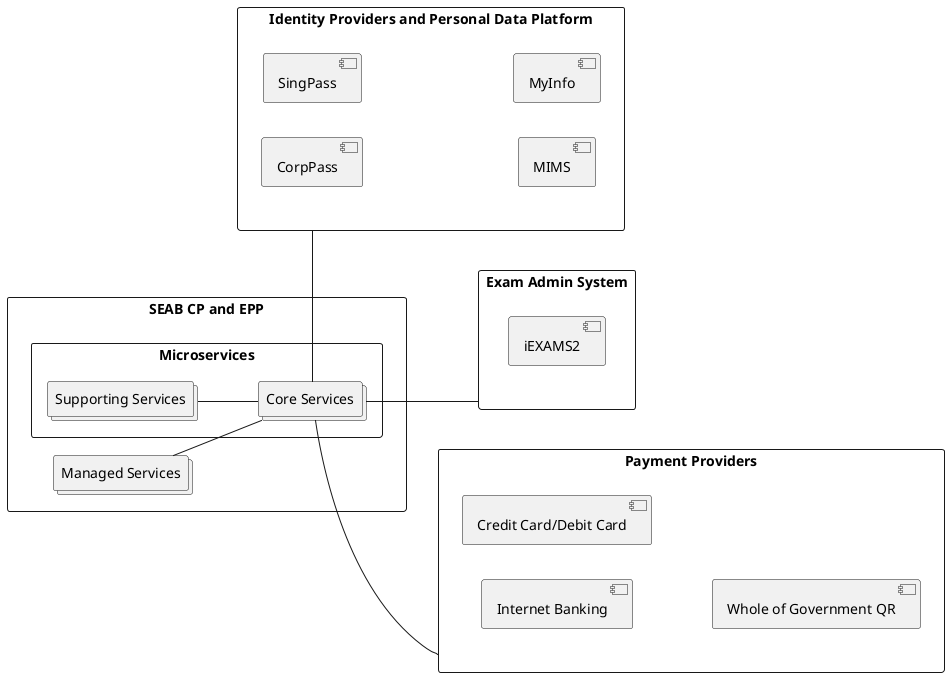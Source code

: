 @startuml
left to right direction
rectangle "Identity Providers and Personal Data Platform" as Identity {
  [CorpPass]
  [SingPass]
  [MIMS]
  [MyInfo]
}
rectangle "Exam Admin System" as ExamAdmin {
  [iEXAMS2]
}
rectangle "Payment Providers" as Payment {
  [Internet Banking]
  [Credit Card/Debit Card]
  [Whole of Government QR]
}
skinparam BoxPadding 100
rectangle "SEAB CP and EPP" {
  collections "Managed Services" as Managed
  rectangle "Microservices" {
    collections "Core Services" as Core
    collections "Supporting Services" as Supporting
    Core -up- Supporting
    Core -up- Managed
  }
  Core -right- Identity
  Core -down- ExamAdmin
  Core -down- Payment
}
@enduml
